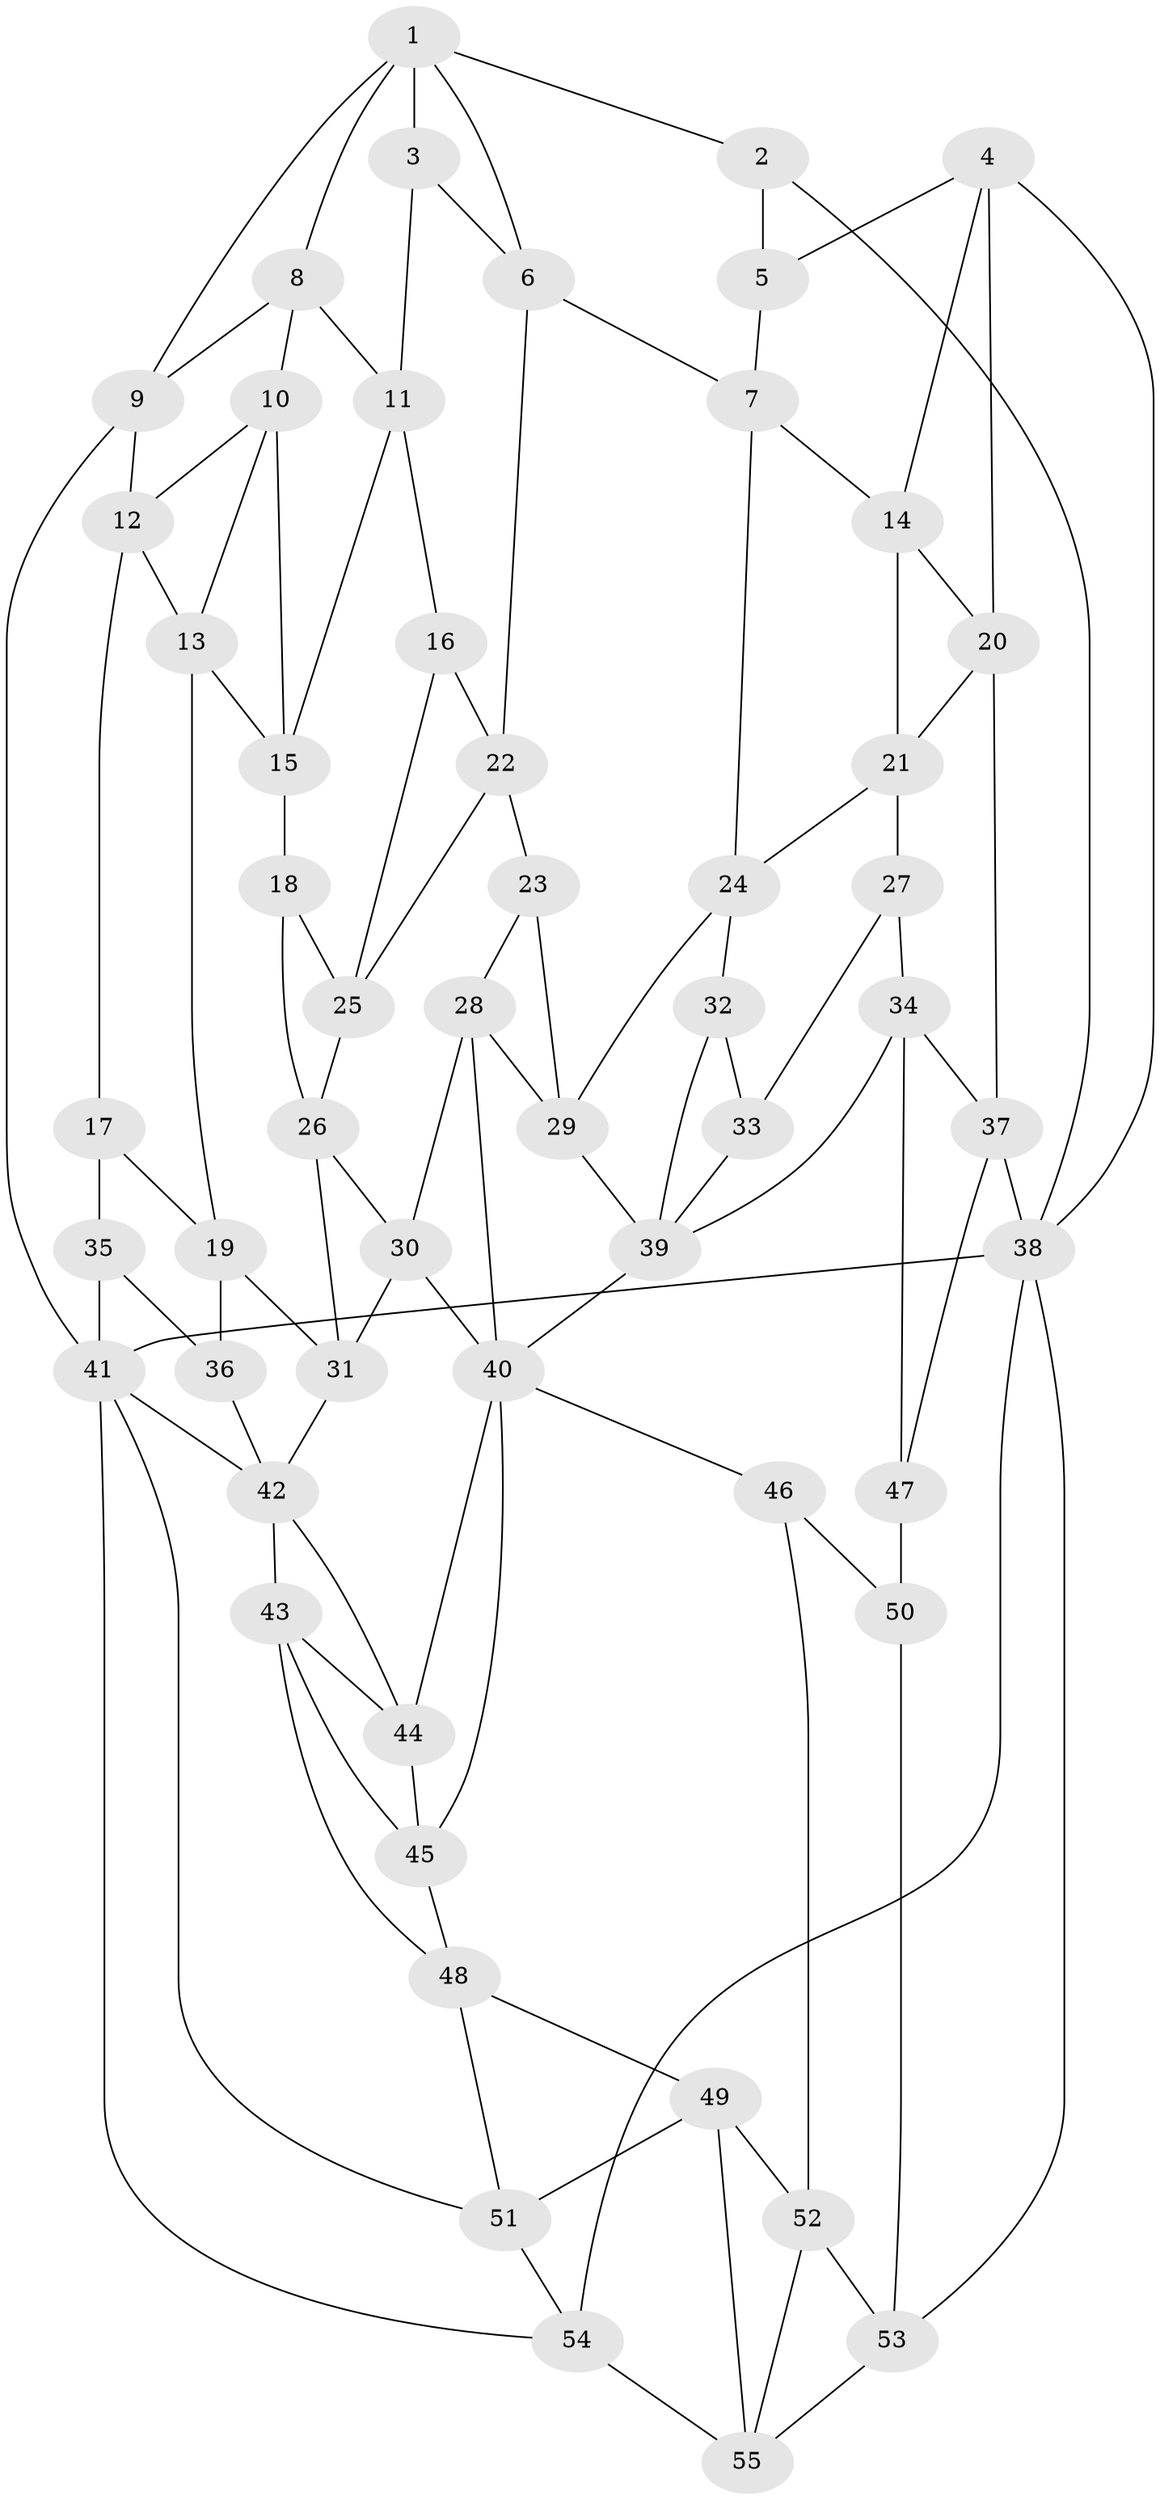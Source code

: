 // original degree distribution, {3: 0.01834862385321101, 4: 0.25688073394495414, 6: 0.22935779816513763, 5: 0.4954128440366973}
// Generated by graph-tools (version 1.1) at 2025/27/03/09/25 03:27:03]
// undirected, 55 vertices, 107 edges
graph export_dot {
graph [start="1"]
  node [color=gray90,style=filled];
  1;
  2;
  3;
  4;
  5;
  6;
  7;
  8;
  9;
  10;
  11;
  12;
  13;
  14;
  15;
  16;
  17;
  18;
  19;
  20;
  21;
  22;
  23;
  24;
  25;
  26;
  27;
  28;
  29;
  30;
  31;
  32;
  33;
  34;
  35;
  36;
  37;
  38;
  39;
  40;
  41;
  42;
  43;
  44;
  45;
  46;
  47;
  48;
  49;
  50;
  51;
  52;
  53;
  54;
  55;
  1 -- 2 [weight=1.0];
  1 -- 3 [weight=1.0];
  1 -- 6 [weight=1.0];
  1 -- 8 [weight=1.0];
  1 -- 9 [weight=1.0];
  2 -- 5 [weight=1.0];
  2 -- 38 [weight=1.0];
  3 -- 6 [weight=1.0];
  3 -- 11 [weight=1.0];
  4 -- 5 [weight=1.0];
  4 -- 14 [weight=1.0];
  4 -- 20 [weight=1.0];
  4 -- 38 [weight=1.0];
  5 -- 7 [weight=1.0];
  6 -- 7 [weight=1.0];
  6 -- 22 [weight=1.0];
  7 -- 14 [weight=1.0];
  7 -- 24 [weight=1.0];
  8 -- 9 [weight=1.0];
  8 -- 10 [weight=1.0];
  8 -- 11 [weight=1.0];
  9 -- 12 [weight=1.0];
  9 -- 41 [weight=1.0];
  10 -- 12 [weight=1.0];
  10 -- 13 [weight=1.0];
  10 -- 15 [weight=1.0];
  11 -- 15 [weight=1.0];
  11 -- 16 [weight=1.0];
  12 -- 13 [weight=1.0];
  12 -- 17 [weight=1.0];
  13 -- 15 [weight=1.0];
  13 -- 19 [weight=1.0];
  14 -- 20 [weight=1.0];
  14 -- 21 [weight=1.0];
  15 -- 18 [weight=1.0];
  16 -- 22 [weight=1.0];
  16 -- 25 [weight=1.0];
  17 -- 19 [weight=1.0];
  17 -- 35 [weight=1.0];
  18 -- 25 [weight=1.0];
  18 -- 26 [weight=1.0];
  19 -- 31 [weight=1.0];
  19 -- 36 [weight=1.0];
  20 -- 21 [weight=1.0];
  20 -- 37 [weight=1.0];
  21 -- 24 [weight=1.0];
  21 -- 27 [weight=1.0];
  22 -- 23 [weight=1.0];
  22 -- 25 [weight=1.0];
  23 -- 28 [weight=1.0];
  23 -- 29 [weight=1.0];
  24 -- 29 [weight=1.0];
  24 -- 32 [weight=1.0];
  25 -- 26 [weight=1.0];
  26 -- 30 [weight=1.0];
  26 -- 31 [weight=1.0];
  27 -- 33 [weight=1.0];
  27 -- 34 [weight=1.0];
  28 -- 29 [weight=1.0];
  28 -- 30 [weight=1.0];
  28 -- 40 [weight=1.0];
  29 -- 39 [weight=1.0];
  30 -- 31 [weight=1.0];
  30 -- 40 [weight=1.0];
  31 -- 42 [weight=1.0];
  32 -- 33 [weight=2.0];
  32 -- 39 [weight=1.0];
  33 -- 39 [weight=1.0];
  34 -- 37 [weight=1.0];
  34 -- 39 [weight=1.0];
  34 -- 47 [weight=1.0];
  35 -- 36 [weight=1.0];
  35 -- 41 [weight=2.0];
  36 -- 42 [weight=2.0];
  37 -- 38 [weight=1.0];
  37 -- 47 [weight=1.0];
  38 -- 41 [weight=1.0];
  38 -- 53 [weight=1.0];
  38 -- 54 [weight=1.0];
  39 -- 40 [weight=1.0];
  40 -- 44 [weight=1.0];
  40 -- 45 [weight=1.0];
  40 -- 46 [weight=1.0];
  41 -- 42 [weight=1.0];
  41 -- 51 [weight=1.0];
  41 -- 54 [weight=1.0];
  42 -- 43 [weight=1.0];
  42 -- 44 [weight=1.0];
  43 -- 44 [weight=1.0];
  43 -- 45 [weight=1.0];
  43 -- 48 [weight=1.0];
  44 -- 45 [weight=1.0];
  45 -- 48 [weight=1.0];
  46 -- 50 [weight=1.0];
  46 -- 52 [weight=1.0];
  47 -- 50 [weight=2.0];
  48 -- 49 [weight=1.0];
  48 -- 51 [weight=1.0];
  49 -- 51 [weight=1.0];
  49 -- 52 [weight=1.0];
  49 -- 55 [weight=1.0];
  50 -- 53 [weight=1.0];
  51 -- 54 [weight=1.0];
  52 -- 53 [weight=1.0];
  52 -- 55 [weight=1.0];
  53 -- 55 [weight=1.0];
  54 -- 55 [weight=1.0];
}
